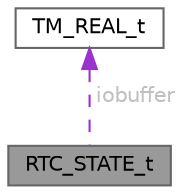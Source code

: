 digraph "RTC_STATE_t"
{
 // INTERACTIVE_SVG=YES
 // LATEX_PDF_SIZE
  bgcolor="transparent";
  edge [fontname=Helvetica,fontsize=10,labelfontname=Helvetica,labelfontsize=10];
  node [fontname=Helvetica,fontsize=10,shape=box,height=0.2,width=0.4];
  Node1 [id="Node000001",label="RTC_STATE_t",height=0.2,width=0.4,color="gray40", fillcolor="grey60", style="filled", fontcolor="black",tooltip=" "];
  Node2 -> Node1 [id="edge1_Node000001_Node000002",dir="back",color="darkorchid3",style="dashed",tooltip=" ",label=" iobuffer",fontcolor="grey" ];
  Node2 [id="Node000002",label="TM_REAL_t",height=0.2,width=0.4,color="gray40", fillcolor="white", style="filled",URL="$types_2rtc_8h.html#struct_t_m___r_e_a_l__t",tooltip=" "];
}
